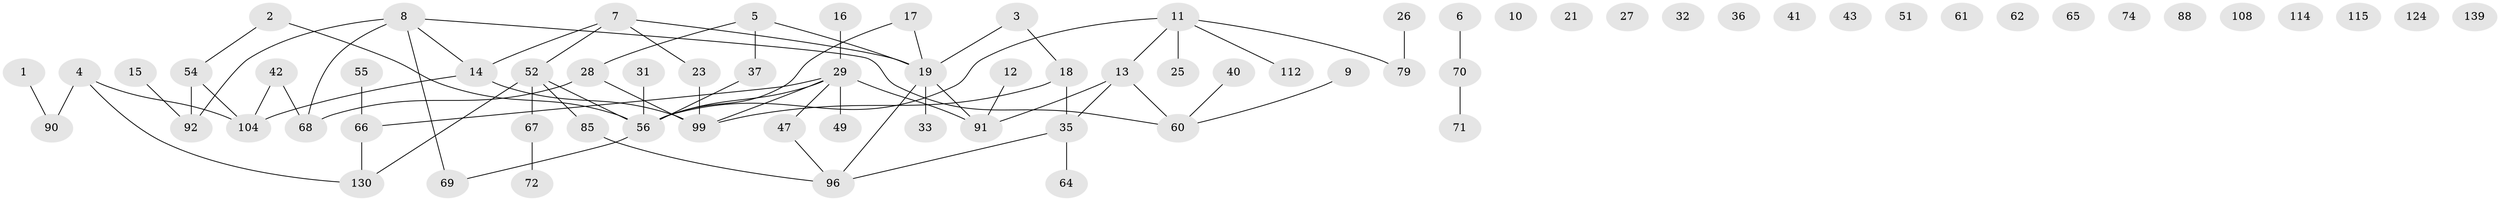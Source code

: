 // original degree distribution, {1: 0.2638888888888889, 2: 0.3125, 3: 0.18055555555555555, 0: 0.10416666666666667, 4: 0.09722222222222222, 5: 0.041666666666666664}
// Generated by graph-tools (version 1.1) at 2025/13/03/09/25 04:13:02]
// undirected, 72 vertices, 72 edges
graph export_dot {
graph [start="1"]
  node [color=gray90,style=filled];
  1;
  2;
  3 [super="+24"];
  4 [super="+144"];
  5 [super="+94"];
  6;
  7 [super="+39+135+30"];
  8 [super="+129+44"];
  9 [super="+80"];
  10;
  11 [super="+110+20"];
  12;
  13 [super="+111+101"];
  14 [super="+138+97"];
  15 [super="+143"];
  16;
  17 [super="+116+89"];
  18 [super="+119+59"];
  19 [super="+86+22"];
  21;
  23 [super="+113"];
  25 [super="+126"];
  26;
  27;
  28 [super="+76+45"];
  29 [super="+73+38"];
  31 [super="+46"];
  32;
  33;
  35 [super="+121"];
  36 [super="+48"];
  37 [super="+109+105"];
  40;
  41 [super="+78"];
  42 [super="+50"];
  43;
  47 [super="+53"];
  49 [super="+142"];
  51;
  52 [super="+95+58"];
  54 [super="+137"];
  55 [super="+106"];
  56 [super="+75+87"];
  60 [super="+120+107"];
  61 [super="+102"];
  62;
  64;
  65;
  66;
  67;
  68 [super="+118"];
  69 [super="+83"];
  70;
  71;
  72 [super="+117+98"];
  74;
  79;
  85;
  88;
  90;
  91 [super="+100"];
  92 [super="+122+133"];
  96;
  99 [super="+103"];
  104 [super="+123"];
  108;
  112;
  114;
  115;
  124;
  130 [super="+132"];
  139;
  1 -- 90;
  2 -- 56;
  2 -- 54;
  3 -- 18;
  3 -- 19;
  4 -- 90;
  4 -- 130;
  4 -- 104;
  5 -- 37;
  5 -- 19;
  5 -- 28;
  6 -- 70;
  7 -- 23;
  7 -- 19;
  7 -- 52;
  7 -- 14;
  8 -- 60;
  8 -- 68;
  8 -- 69;
  8 -- 92;
  8 -- 14;
  9 -- 60;
  11 -- 112;
  11 -- 25;
  11 -- 79;
  11 -- 13;
  11 -- 56;
  12 -- 91;
  13 -- 91;
  13 -- 35;
  13 -- 60;
  14 -- 104;
  14 -- 99;
  15 -- 92;
  16 -- 29;
  17 -- 56;
  17 -- 19;
  18 -- 99;
  18 -- 35;
  19 -- 96;
  19 -- 33;
  19 -- 91;
  23 -- 99;
  26 -- 79;
  28 -- 68;
  28 -- 99;
  29 -- 66;
  29 -- 91 [weight=2];
  29 -- 47;
  29 -- 99;
  29 -- 49;
  29 -- 56;
  31 -- 56;
  35 -- 64;
  35 -- 96;
  37 -- 56;
  40 -- 60;
  42 -- 104;
  42 -- 68;
  47 -- 96;
  52 -- 130;
  52 -- 56;
  52 -- 67;
  52 -- 85;
  54 -- 92;
  54 -- 104;
  55 -- 66;
  56 -- 69;
  66 -- 130;
  67 -- 72;
  70 -- 71;
  85 -- 96;
}
